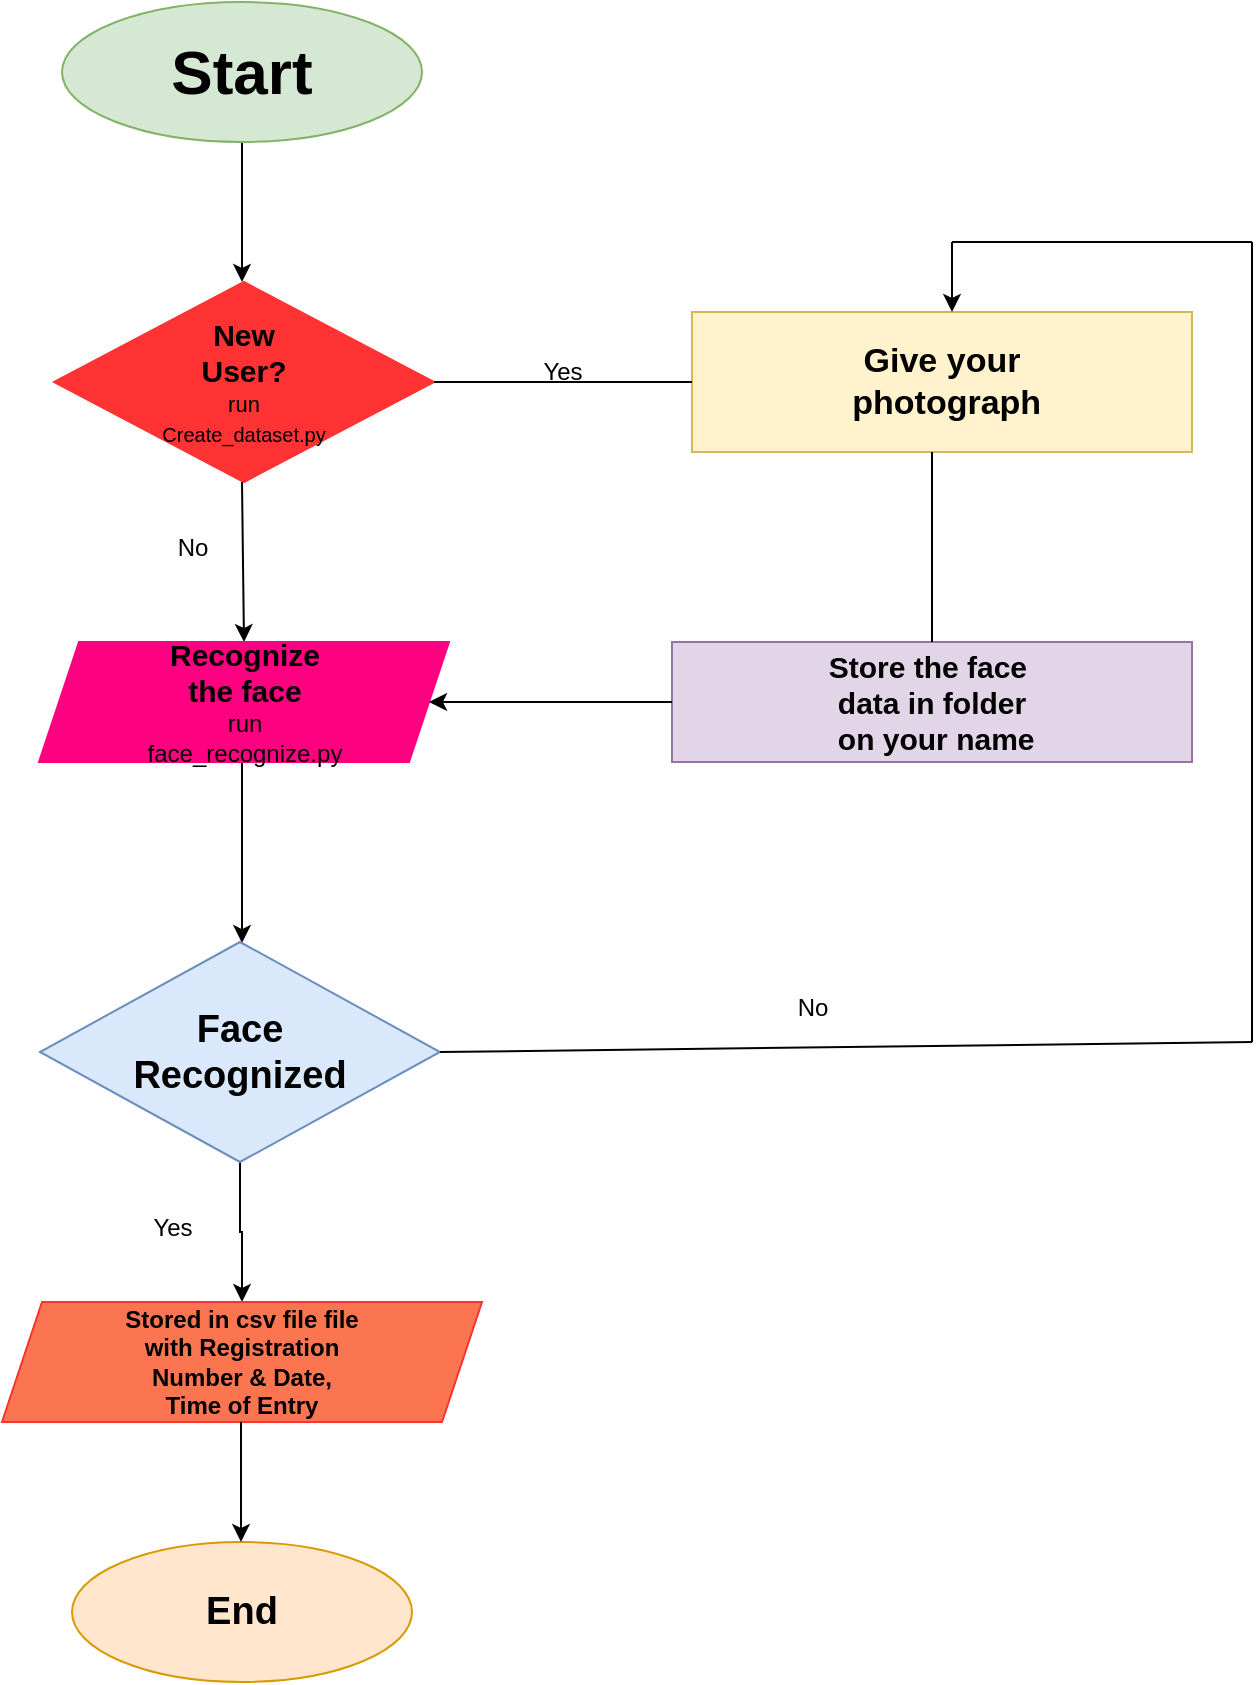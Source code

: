 <mxfile version="28.0.7">
  <diagram name="Page-1" id="tcTpVvZHuURKKfCioh4n">
    <mxGraphModel dx="1895" dy="958" grid="1" gridSize="10" guides="1" tooltips="1" connect="1" arrows="1" fold="1" page="1" pageScale="1" pageWidth="850" pageHeight="1100" math="0" shadow="0">
      <root>
        <mxCell id="0" />
        <mxCell id="1" parent="0" />
        <mxCell id="7Or3nZsr0hIlS5Gzu9sf-3" value="" style="edgeStyle=orthogonalEdgeStyle;rounded=0;orthogonalLoop=1;jettySize=auto;html=1;" edge="1" parent="1">
          <mxGeometry relative="1" as="geometry">
            <mxPoint x="285" y="140" as="sourcePoint" />
            <mxPoint x="285" y="210.0" as="targetPoint" />
          </mxGeometry>
        </mxCell>
        <mxCell id="7Or3nZsr0hIlS5Gzu9sf-5" value="" style="edgeStyle=orthogonalEdgeStyle;rounded=0;orthogonalLoop=1;jettySize=auto;html=1;" edge="1" parent="1" target="7Or3nZsr0hIlS5Gzu9sf-4">
          <mxGeometry relative="1" as="geometry">
            <mxPoint x="285" y="310" as="sourcePoint" />
          </mxGeometry>
        </mxCell>
        <mxCell id="7Or3nZsr0hIlS5Gzu9sf-7" value="" style="edgeStyle=orthogonalEdgeStyle;rounded=0;orthogonalLoop=1;jettySize=auto;html=1;" edge="1" parent="1" source="7Or3nZsr0hIlS5Gzu9sf-4" target="7Or3nZsr0hIlS5Gzu9sf-6">
          <mxGeometry relative="1" as="geometry">
            <Array as="points">
              <mxPoint x="285" y="500" />
              <mxPoint x="285" y="500" />
            </Array>
          </mxGeometry>
        </mxCell>
        <mxCell id="7Or3nZsr0hIlS5Gzu9sf-4" value="&lt;b&gt;&lt;font style=&quot;font-size: 15px;&quot;&gt;Recognize&lt;/font&gt;&lt;/b&gt;&lt;div&gt;&lt;b&gt;&lt;font style=&quot;font-size: 15px;&quot;&gt;the face&lt;/font&gt;&lt;/b&gt;&lt;/div&gt;&lt;div&gt;run&lt;/div&gt;&lt;div&gt;face_recognize.py&lt;/div&gt;" style="shape=parallelogram;perimeter=parallelogramPerimeter;whiteSpace=wrap;html=1;fixedSize=1;fillColor=#FF0080;strokeColor=#FF0080;" vertex="1" parent="1">
          <mxGeometry x="183.5" y="390" width="205" height="60" as="geometry" />
        </mxCell>
        <mxCell id="7Or3nZsr0hIlS5Gzu9sf-10" value="" style="edgeStyle=orthogonalEdgeStyle;rounded=0;orthogonalLoop=1;jettySize=auto;html=1;" edge="1" parent="1" source="7Or3nZsr0hIlS5Gzu9sf-6" target="7Or3nZsr0hIlS5Gzu9sf-9">
          <mxGeometry relative="1" as="geometry" />
        </mxCell>
        <mxCell id="7Or3nZsr0hIlS5Gzu9sf-6" value="&lt;b&gt;&lt;font style=&quot;font-size: 19px;&quot;&gt;Face&lt;/font&gt;&lt;/b&gt;&lt;div&gt;&lt;b&gt;&lt;font style=&quot;font-size: 19px;&quot;&gt;Recognized&lt;/font&gt;&lt;/b&gt;&lt;/div&gt;" style="rhombus;whiteSpace=wrap;html=1;fillColor=#dae8fc;strokeColor=#6c8ebf;" vertex="1" parent="1">
          <mxGeometry x="184" y="540" width="200" height="110" as="geometry" />
        </mxCell>
        <mxCell id="7Or3nZsr0hIlS5Gzu9sf-9" value="&lt;b&gt;&lt;font&gt;Stored in csv file file&lt;/font&gt;&lt;/b&gt;&lt;div&gt;&lt;b&gt;&lt;font&gt;with Registration&lt;/font&gt;&lt;/b&gt;&lt;/div&gt;&lt;div&gt;&lt;b&gt;&lt;font&gt;Number &amp;amp; Date,&lt;/font&gt;&lt;/b&gt;&lt;/div&gt;&lt;div&gt;&lt;b&gt;&lt;font&gt;Time of Entry&lt;/font&gt;&lt;/b&gt;&lt;/div&gt;" style="shape=parallelogram;perimeter=parallelogramPerimeter;whiteSpace=wrap;html=1;fixedSize=1;fillColor=#FB7550;strokeColor=#FF3333;" vertex="1" parent="1">
          <mxGeometry x="165" y="720" width="240" height="60" as="geometry" />
        </mxCell>
        <mxCell id="7Or3nZsr0hIlS5Gzu9sf-11" value="&lt;b&gt;&lt;font style=&quot;font-size: 19px;&quot;&gt;End&lt;/font&gt;&lt;/b&gt;" style="ellipse;whiteSpace=wrap;html=1;fillColor=#ffe6cc;strokeColor=#d79b00;" vertex="1" parent="1">
          <mxGeometry x="200" y="840" width="170" height="70" as="geometry" />
        </mxCell>
        <mxCell id="7Or3nZsr0hIlS5Gzu9sf-14" value="" style="endArrow=classic;html=1;rounded=0;" edge="1" parent="1">
          <mxGeometry width="50" height="50" relative="1" as="geometry">
            <mxPoint x="284.5" y="780" as="sourcePoint" />
            <mxPoint x="284.5" y="840" as="targetPoint" />
          </mxGeometry>
        </mxCell>
        <mxCell id="7Or3nZsr0hIlS5Gzu9sf-16" value="&lt;b&gt;&lt;font style=&quot;font-size: 17px;&quot;&gt;Give your&lt;/font&gt;&lt;/b&gt;&lt;div&gt;&lt;b&gt;&lt;font style=&quot;font-size: 17px;&quot;&gt;&amp;nbsp;photograph&lt;/font&gt;&lt;/b&gt;&lt;/div&gt;" style="rounded=0;whiteSpace=wrap;html=1;fillColor=#fff2cc;strokeColor=#d6b656;" vertex="1" parent="1">
          <mxGeometry x="510" y="225" width="250" height="70" as="geometry" />
        </mxCell>
        <mxCell id="7Or3nZsr0hIlS5Gzu9sf-19" value="&lt;b&gt;&lt;font style=&quot;font-size: 15px;&quot;&gt;Store the face&amp;nbsp;&lt;/font&gt;&lt;/b&gt;&lt;div&gt;&lt;span style=&quot;background-color: transparent; color: light-dark(rgb(0, 0, 0), rgb(255, 255, 255));&quot;&gt;&lt;b&gt;&lt;font style=&quot;font-size: 15px;&quot;&gt;data in folder&lt;/font&gt;&lt;/b&gt;&lt;/span&gt;&lt;/div&gt;&lt;div&gt;&lt;span style=&quot;background-color: transparent; color: light-dark(rgb(0, 0, 0), rgb(255, 255, 255));&quot;&gt;&lt;b&gt;&lt;font style=&quot;font-size: 15px;&quot;&gt;&amp;nbsp;on your name&lt;/font&gt;&lt;/b&gt;&lt;/span&gt;&lt;/div&gt;" style="rounded=0;whiteSpace=wrap;html=1;fillColor=#e1d5e7;strokeColor=#9673a6;" vertex="1" parent="1">
          <mxGeometry x="500" y="390" width="260" height="60" as="geometry" />
        </mxCell>
        <mxCell id="7Or3nZsr0hIlS5Gzu9sf-20" value="" style="endArrow=none;html=1;rounded=0;exitX=0.5;exitY=0;exitDx=0;exitDy=0;" edge="1" parent="1" source="7Or3nZsr0hIlS5Gzu9sf-19">
          <mxGeometry width="50" height="50" relative="1" as="geometry">
            <mxPoint x="630" y="360" as="sourcePoint" />
            <mxPoint x="630" y="295" as="targetPoint" />
          </mxGeometry>
        </mxCell>
        <mxCell id="7Or3nZsr0hIlS5Gzu9sf-22" value="" style="endArrow=classic;html=1;rounded=0;exitX=0;exitY=0.5;exitDx=0;exitDy=0;" edge="1" parent="1" source="7Or3nZsr0hIlS5Gzu9sf-19" target="7Or3nZsr0hIlS5Gzu9sf-4">
          <mxGeometry width="50" height="50" relative="1" as="geometry">
            <mxPoint x="490" y="430" as="sourcePoint" />
            <mxPoint x="400" y="450" as="targetPoint" />
          </mxGeometry>
        </mxCell>
        <mxCell id="7Or3nZsr0hIlS5Gzu9sf-23" value="" style="endArrow=none;html=1;rounded=0;exitX=1;exitY=0.5;exitDx=0;exitDy=0;" edge="1" parent="1" source="7Or3nZsr0hIlS5Gzu9sf-6">
          <mxGeometry width="50" height="50" relative="1" as="geometry">
            <mxPoint x="385" y="600" as="sourcePoint" />
            <mxPoint x="790" y="590" as="targetPoint" />
          </mxGeometry>
        </mxCell>
        <mxCell id="7Or3nZsr0hIlS5Gzu9sf-24" value="" style="endArrow=none;html=1;rounded=0;" edge="1" parent="1">
          <mxGeometry width="50" height="50" relative="1" as="geometry">
            <mxPoint x="790" y="590" as="sourcePoint" />
            <mxPoint x="790" y="190" as="targetPoint" />
            <Array as="points" />
          </mxGeometry>
        </mxCell>
        <mxCell id="7Or3nZsr0hIlS5Gzu9sf-26" value="" style="endArrow=none;html=1;rounded=0;" edge="1" parent="1">
          <mxGeometry width="50" height="50" relative="1" as="geometry">
            <mxPoint x="640" y="190" as="sourcePoint" />
            <mxPoint x="790" y="190" as="targetPoint" />
          </mxGeometry>
        </mxCell>
        <mxCell id="7Or3nZsr0hIlS5Gzu9sf-27" value="" style="endArrow=classic;html=1;rounded=0;" edge="1" parent="1">
          <mxGeometry width="50" height="50" relative="1" as="geometry">
            <mxPoint x="640" y="190" as="sourcePoint" />
            <mxPoint x="640" y="225" as="targetPoint" />
          </mxGeometry>
        </mxCell>
        <mxCell id="7Or3nZsr0hIlS5Gzu9sf-28" value="&lt;font style=&quot;font-size: 31px;&quot;&gt;&lt;b style=&quot;&quot;&gt;Start&lt;/b&gt;&lt;/font&gt;" style="ellipse;whiteSpace=wrap;html=1;fillColor=#d5e8d4;strokeColor=#82b366;" vertex="1" parent="1">
          <mxGeometry x="195" y="70" width="180" height="70" as="geometry" />
        </mxCell>
        <mxCell id="7Or3nZsr0hIlS5Gzu9sf-29" value="Yes" style="text;html=1;align=center;verticalAlign=middle;resizable=0;points=[];autosize=1;strokeColor=none;fillColor=none;" vertex="1" parent="1">
          <mxGeometry x="425" y="240" width="40" height="30" as="geometry" />
        </mxCell>
        <mxCell id="7Or3nZsr0hIlS5Gzu9sf-33" value="&lt;b&gt;&lt;font style=&quot;font-size: 15px;&quot;&gt;New&lt;/font&gt;&lt;/b&gt;&lt;div&gt;&lt;b&gt;&lt;font style=&quot;font-size: 15px;&quot;&gt;User?&lt;/font&gt;&lt;/b&gt;&lt;/div&gt;&lt;div&gt;&lt;font style=&quot;font-size: 11px;&quot;&gt;run&lt;/font&gt;&lt;/div&gt;&lt;div&gt;&lt;font size=&quot;1&quot;&gt;Create_dataset.py&lt;/font&gt;&lt;/div&gt;" style="rhombus;whiteSpace=wrap;html=1;fillColor=#FF3333;strokeColor=#FF3333;" vertex="1" parent="1">
          <mxGeometry x="191" y="210" width="190" height="100" as="geometry" />
        </mxCell>
        <mxCell id="7Or3nZsr0hIlS5Gzu9sf-35" value="" style="endArrow=none;html=1;rounded=0;exitX=1;exitY=0.5;exitDx=0;exitDy=0;entryX=0;entryY=0.5;entryDx=0;entryDy=0;" edge="1" parent="1" source="7Or3nZsr0hIlS5Gzu9sf-33" target="7Or3nZsr0hIlS5Gzu9sf-16">
          <mxGeometry width="50" height="50" relative="1" as="geometry">
            <mxPoint x="460" y="300" as="sourcePoint" />
            <mxPoint x="510" y="250" as="targetPoint" />
          </mxGeometry>
        </mxCell>
        <mxCell id="7Or3nZsr0hIlS5Gzu9sf-36" value="No" style="text;html=1;align=center;verticalAlign=middle;resizable=0;points=[];autosize=1;strokeColor=none;fillColor=none;" vertex="1" parent="1">
          <mxGeometry x="240" y="328" width="40" height="30" as="geometry" />
        </mxCell>
        <mxCell id="7Or3nZsr0hIlS5Gzu9sf-37" value="No" style="text;html=1;align=center;verticalAlign=middle;resizable=0;points=[];autosize=1;strokeColor=none;fillColor=none;" vertex="1" parent="1">
          <mxGeometry x="550" y="558" width="40" height="30" as="geometry" />
        </mxCell>
        <mxCell id="7Or3nZsr0hIlS5Gzu9sf-38" value="Yes" style="text;html=1;align=center;verticalAlign=middle;resizable=0;points=[];autosize=1;strokeColor=none;fillColor=none;" vertex="1" parent="1">
          <mxGeometry x="230" y="668" width="40" height="30" as="geometry" />
        </mxCell>
      </root>
    </mxGraphModel>
  </diagram>
</mxfile>
